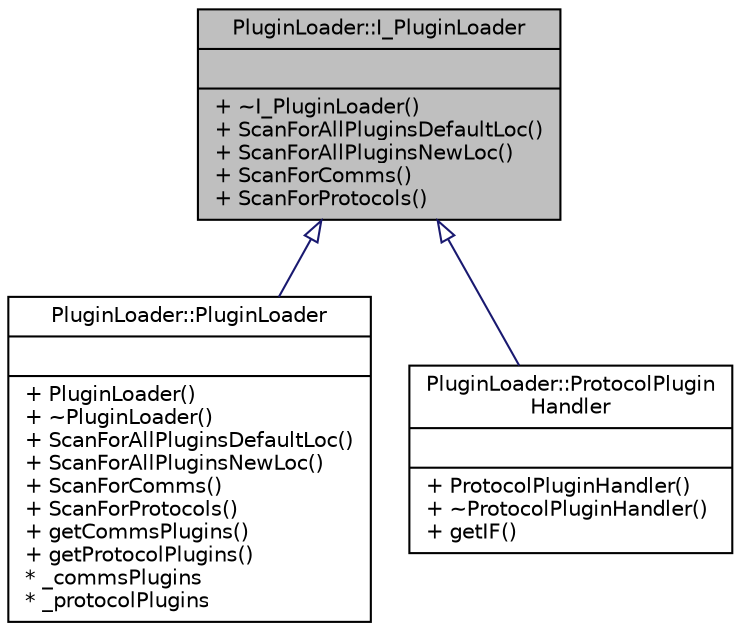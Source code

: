 digraph "PluginLoader::I_PluginLoader"
{
 // INTERACTIVE_SVG=YES
 // LATEX_PDF_SIZE
  edge [fontname="Helvetica",fontsize="10",labelfontname="Helvetica",labelfontsize="10"];
  node [fontname="Helvetica",fontsize="10",shape=record];
  Node0 [label="{PluginLoader::I_PluginLoader\n||+ ~I_PluginLoader()\l+ ScanForAllPluginsDefaultLoc()\l+ ScanForAllPluginsNewLoc()\l+ ScanForComms()\l+ ScanForProtocols()\l}",height=0.2,width=0.4,color="black", fillcolor="grey75", style="filled", fontcolor="black",tooltip=" "];
  Node0 -> Node1 [dir="back",color="midnightblue",fontsize="10",style="solid",arrowtail="onormal"];
  Node1 [label="{PluginLoader::PluginLoader\n||+ PluginLoader()\l+ ~PluginLoader()\l+ ScanForAllPluginsDefaultLoc()\l+ ScanForAllPluginsNewLoc()\l+ ScanForComms()\l+ ScanForProtocols()\l+ getCommsPlugins()\l+ getProtocolPlugins()\l* _commsPlugins\l* _protocolPlugins\l}",height=0.2,width=0.4,color="black", fillcolor="white", style="filled",URL="$d2/d87/classPluginLoader_1_1PluginLoader.html",tooltip=" "];
  Node0 -> Node2 [dir="back",color="midnightblue",fontsize="10",style="solid",arrowtail="onormal"];
  Node2 [label="{PluginLoader::ProtocolPlugin\lHandler\n||+ ProtocolPluginHandler()\l+ ~ProtocolPluginHandler()\l+ getIF()\l}",height=0.2,width=0.4,color="black", fillcolor="white", style="filled",URL="$d5/de5/classPluginLoader_1_1ProtocolPluginHandler.html",tooltip="Loads our DLL."];
}
